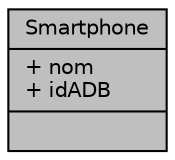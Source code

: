digraph "Smartphone"
{
 // LATEX_PDF_SIZE
  edge [fontname="Helvetica",fontsize="10",labelfontname="Helvetica",labelfontsize="10"];
  node [fontname="Helvetica",fontsize="10",shape=record];
  Node1 [label="{Smartphone\n|+ nom\l+ idADB\l|}",height=0.2,width=0.4,color="black", fillcolor="grey75", style="filled", fontcolor="black",tooltip=" "];
}
